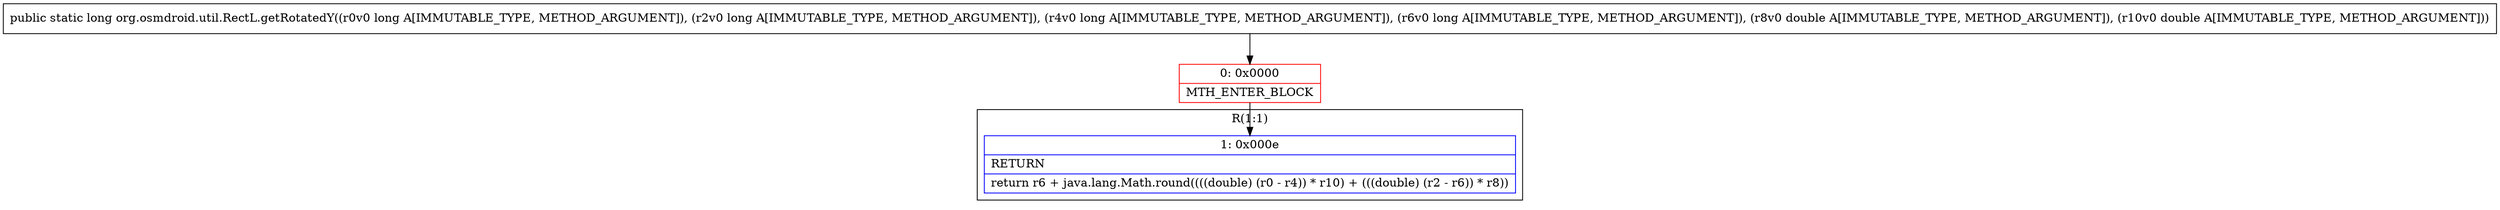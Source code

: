 digraph "CFG fororg.osmdroid.util.RectL.getRotatedY(JJJJDD)J" {
subgraph cluster_Region_1447531540 {
label = "R(1:1)";
node [shape=record,color=blue];
Node_1 [shape=record,label="{1\:\ 0x000e|RETURN\l|return r6 + java.lang.Math.round((((double) (r0 \- r4)) * r10) + (((double) (r2 \- r6)) * r8))\l}"];
}
Node_0 [shape=record,color=red,label="{0\:\ 0x0000|MTH_ENTER_BLOCK\l}"];
MethodNode[shape=record,label="{public static long org.osmdroid.util.RectL.getRotatedY((r0v0 long A[IMMUTABLE_TYPE, METHOD_ARGUMENT]), (r2v0 long A[IMMUTABLE_TYPE, METHOD_ARGUMENT]), (r4v0 long A[IMMUTABLE_TYPE, METHOD_ARGUMENT]), (r6v0 long A[IMMUTABLE_TYPE, METHOD_ARGUMENT]), (r8v0 double A[IMMUTABLE_TYPE, METHOD_ARGUMENT]), (r10v0 double A[IMMUTABLE_TYPE, METHOD_ARGUMENT])) }"];
MethodNode -> Node_0;
Node_0 -> Node_1;
}

